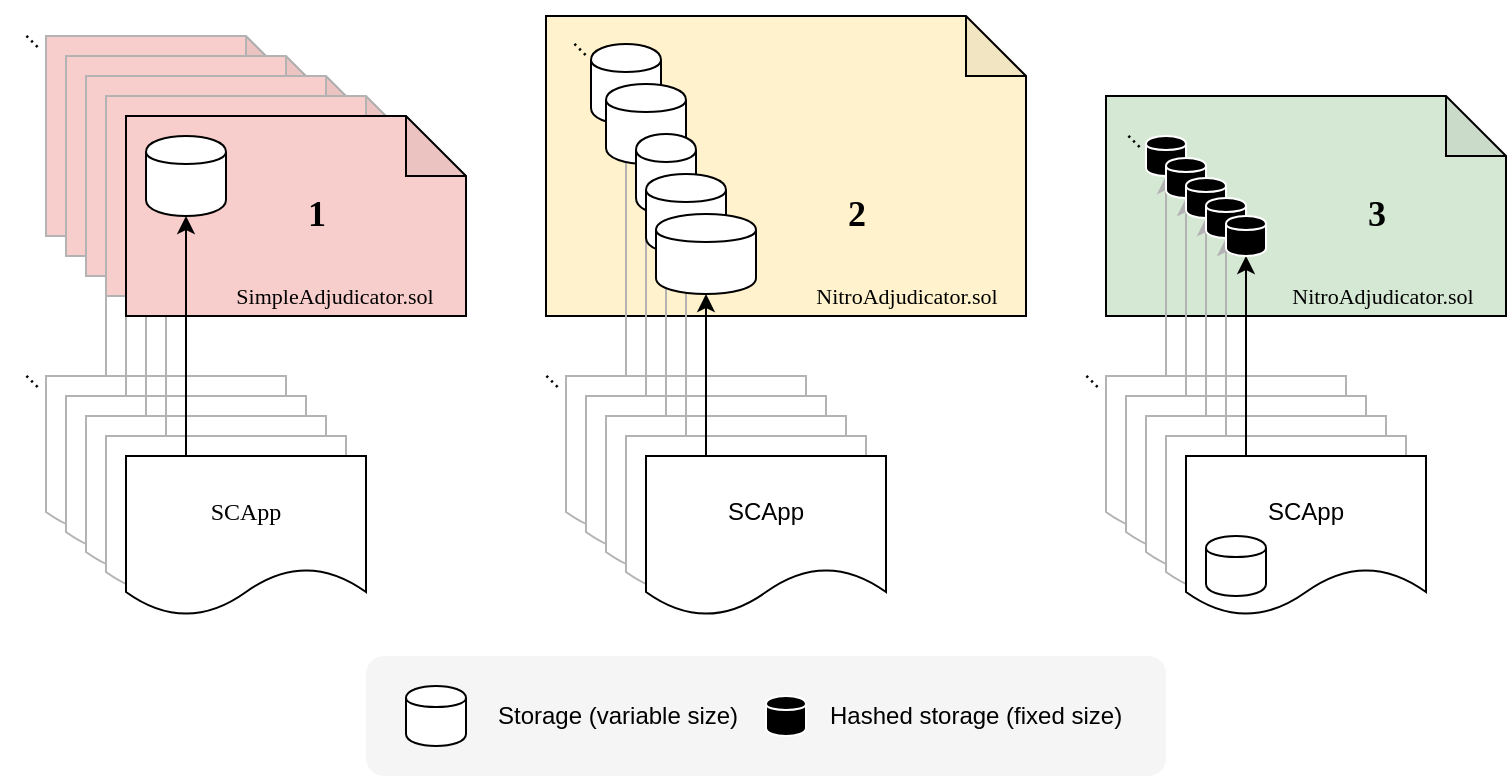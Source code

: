 <mxfile version="12.5.3" type="device"><diagram id="proBH_ECxrK8ScIWbPJa" name="Page-1"><mxGraphModel dx="1699" dy="593" grid="1" gridSize="10" guides="1" tooltips="1" connect="1" arrows="1" fold="1" page="1" pageScale="1" pageWidth="1169" pageHeight="827" math="0" shadow="0"><root><mxCell id="0"/><mxCell id="1" parent="0"/><mxCell id="oZqC1XLYsWGLaMZv1zHH-13" value="" style="rounded=1;whiteSpace=wrap;html=1;fontFamily=Verdana;fontSize=11;fillColor=#f5f5f5;strokeColor=none;fontColor=#333333;" parent="1" vertex="1"><mxGeometry x="180" y="330" width="400" height="60" as="geometry"/></mxCell><mxCell id="wkEUSmh4Drj9-xbI2eUJ-144" value="" style="shape=note;whiteSpace=wrap;html=1;backgroundOutline=1;darkOpacity=0.05;align=right;fillColor=#d5e8d4;strokeColor=#000000;" parent="1" vertex="1"><mxGeometry x="550" y="50" width="200" height="110" as="geometry"/></mxCell><mxCell id="wkEUSmh4Drj9-xbI2eUJ-1" value="" style="shape=note;whiteSpace=wrap;html=1;backgroundOutline=1;darkOpacity=0.05;fillColor=#f8cecc;strokeColor=#B3B3B3;" parent="1" vertex="1"><mxGeometry x="20" y="20" width="130" height="100" as="geometry"/></mxCell><mxCell id="wkEUSmh4Drj9-xbI2eUJ-7" value="" style="shape=document;whiteSpace=wrap;html=1;boundedLbl=1;strokeColor=#B3B3B3;" parent="1" vertex="1"><mxGeometry x="20" y="190" width="120" height="80" as="geometry"/></mxCell><mxCell id="wkEUSmh4Drj9-xbI2eUJ-15" value="" style="endArrow=classic;html=1;entryX=0;entryY=1;entryDx=0;entryDy=0;entryPerimeter=0;strokeColor=#B3B3B3;" parent="1" edge="1"><mxGeometry width="50" height="50" relative="1" as="geometry"><mxPoint x="50" y="190" as="sourcePoint"/><mxPoint x="50" y="120" as="targetPoint"/></mxGeometry></mxCell><mxCell id="wkEUSmh4Drj9-xbI2eUJ-68" value="" style="shape=cylinder;whiteSpace=wrap;html=1;boundedLbl=1;backgroundOutline=1;" parent="1" vertex="1"><mxGeometry x="30" y="70" width="40" height="40" as="geometry"/></mxCell><mxCell id="wkEUSmh4Drj9-xbI2eUJ-69" value="" style="shape=cylinder;whiteSpace=wrap;html=1;boundedLbl=1;backgroundOutline=1;" parent="1" vertex="1"><mxGeometry x="40" y="200" width="20" height="30" as="geometry"/></mxCell><mxCell id="wkEUSmh4Drj9-xbI2eUJ-72" value="" style="shape=note;whiteSpace=wrap;html=1;backgroundOutline=1;darkOpacity=0.05;align=right;fillColor=#fff2cc;strokeColor=#000000;" parent="1" vertex="1"><mxGeometry x="270" y="10" width="240" height="150" as="geometry"/></mxCell><mxCell id="oZqC1XLYsWGLaMZv1zHH-14" style="edgeStyle=orthogonalEdgeStyle;rounded=0;orthogonalLoop=1;jettySize=auto;html=1;exitX=0.25;exitY=0;exitDx=0;exitDy=0;fontFamily=Verdana;fontSize=11;strokeColor=#B3B3B3;" parent="1" source="wkEUSmh4Drj9-xbI2eUJ-73" target="wkEUSmh4Drj9-xbI2eUJ-127" edge="1"><mxGeometry relative="1" as="geometry"/></mxCell><mxCell id="wkEUSmh4Drj9-xbI2eUJ-73" value="" style="shape=document;whiteSpace=wrap;html=1;boundedLbl=1;strokeColor=#B3B3B3;" parent="1" vertex="1"><mxGeometry x="280" y="190" width="120" height="80" as="geometry"/></mxCell><mxCell id="wkEUSmh4Drj9-xbI2eUJ-76" value="" style="shape=cylinder;whiteSpace=wrap;html=1;boundedLbl=1;backgroundOutline=1;" parent="1" vertex="1"><mxGeometry x="300" y="200" width="20" height="30" as="geometry"/></mxCell><mxCell id="wkEUSmh4Drj9-xbI2eUJ-77" value="" style="shape=note;whiteSpace=wrap;html=1;backgroundOutline=1;darkOpacity=0.05;fillColor=#f8cecc;strokeColor=#B3B3B3;" parent="1" vertex="1"><mxGeometry x="30" y="30" width="140" height="100" as="geometry"/></mxCell><mxCell id="wkEUSmh4Drj9-xbI2eUJ-78" value="" style="shape=document;whiteSpace=wrap;html=1;boundedLbl=1;strokeColor=#B3B3B3;" parent="1" vertex="1"><mxGeometry x="30" y="200" width="120" height="80" as="geometry"/></mxCell><mxCell id="wkEUSmh4Drj9-xbI2eUJ-79" value="" style="endArrow=classic;html=1;entryX=0;entryY=1;entryDx=0;entryDy=0;entryPerimeter=0;strokeColor=#B3B3B3;" parent="1" edge="1"><mxGeometry width="50" height="50" relative="1" as="geometry"><mxPoint x="60" y="200" as="sourcePoint"/><mxPoint x="60" y="130" as="targetPoint"/></mxGeometry></mxCell><mxCell id="wkEUSmh4Drj9-xbI2eUJ-80" value="" style="shape=cylinder;whiteSpace=wrap;html=1;boundedLbl=1;backgroundOutline=1;" parent="1" vertex="1"><mxGeometry x="40" y="80" width="40" height="40" as="geometry"/></mxCell><mxCell id="wkEUSmh4Drj9-xbI2eUJ-81" value="" style="shape=cylinder;whiteSpace=wrap;html=1;boundedLbl=1;backgroundOutline=1;" parent="1" vertex="1"><mxGeometry x="50" y="210" width="20" height="30" as="geometry"/></mxCell><mxCell id="wkEUSmh4Drj9-xbI2eUJ-82" value="" style="shape=note;whiteSpace=wrap;html=1;backgroundOutline=1;darkOpacity=0.05;fillColor=#f8cecc;strokeColor=#B3B3B3;" parent="1" vertex="1"><mxGeometry x="40" y="40" width="150" height="100" as="geometry"/></mxCell><mxCell id="wkEUSmh4Drj9-xbI2eUJ-83" value="" style="shape=document;whiteSpace=wrap;html=1;boundedLbl=1;strokeColor=#B3B3B3;" parent="1" vertex="1"><mxGeometry x="40" y="210" width="120" height="80" as="geometry"/></mxCell><mxCell id="wkEUSmh4Drj9-xbI2eUJ-84" value="" style="endArrow=classic;html=1;entryX=0;entryY=1;entryDx=0;entryDy=0;entryPerimeter=0;strokeColor=#B3B3B3;" parent="1" edge="1"><mxGeometry width="50" height="50" relative="1" as="geometry"><mxPoint x="70" y="210" as="sourcePoint"/><mxPoint x="70" y="140" as="targetPoint"/></mxGeometry></mxCell><mxCell id="wkEUSmh4Drj9-xbI2eUJ-85" value="" style="shape=cylinder;whiteSpace=wrap;html=1;boundedLbl=1;backgroundOutline=1;" parent="1" vertex="1"><mxGeometry x="50" y="90" width="40" height="40" as="geometry"/></mxCell><mxCell id="wkEUSmh4Drj9-xbI2eUJ-86" value="" style="shape=cylinder;whiteSpace=wrap;html=1;boundedLbl=1;backgroundOutline=1;" parent="1" vertex="1"><mxGeometry x="60" y="220" width="20" height="30" as="geometry"/></mxCell><mxCell id="wkEUSmh4Drj9-xbI2eUJ-87" value="" style="shape=note;whiteSpace=wrap;html=1;backgroundOutline=1;darkOpacity=0.05;fillColor=#f8cecc;strokeColor=#B3B3B3;" parent="1" vertex="1"><mxGeometry x="50" y="50" width="160" height="100" as="geometry"/></mxCell><mxCell id="wkEUSmh4Drj9-xbI2eUJ-88" value="" style="shape=document;whiteSpace=wrap;html=1;boundedLbl=1;strokeColor=#B3B3B3;" parent="1" vertex="1"><mxGeometry x="50" y="220" width="120" height="80" as="geometry"/></mxCell><mxCell id="wkEUSmh4Drj9-xbI2eUJ-89" value="" style="endArrow=classic;html=1;entryX=0;entryY=1;entryDx=0;entryDy=0;entryPerimeter=0;strokeColor=#B3B3B3;" parent="1" edge="1"><mxGeometry width="50" height="50" relative="1" as="geometry"><mxPoint x="80" y="220" as="sourcePoint"/><mxPoint x="80" y="150" as="targetPoint"/></mxGeometry></mxCell><mxCell id="wkEUSmh4Drj9-xbI2eUJ-90" value="" style="shape=cylinder;whiteSpace=wrap;html=1;boundedLbl=1;backgroundOutline=1;" parent="1" vertex="1"><mxGeometry x="60" y="100" width="40" height="40" as="geometry"/></mxCell><mxCell id="wkEUSmh4Drj9-xbI2eUJ-91" value="" style="shape=cylinder;whiteSpace=wrap;html=1;boundedLbl=1;backgroundOutline=1;" parent="1" vertex="1"><mxGeometry x="70" y="230" width="20" height="30" as="geometry"/></mxCell><mxCell id="wkEUSmh4Drj9-xbI2eUJ-92" value="" style="shape=note;whiteSpace=wrap;html=1;backgroundOutline=1;darkOpacity=0.05;fillColor=#f8cecc;strokeColor=#000000;" parent="1" vertex="1"><mxGeometry x="60" y="60" width="170" height="100" as="geometry"/></mxCell><mxCell id="wkEUSmh4Drj9-xbI2eUJ-93" value="&lt;font face=&quot;Verdana&quot;&gt;SCApp&lt;/font&gt;" style="shape=document;whiteSpace=wrap;html=1;boundedLbl=1;" parent="1" vertex="1"><mxGeometry x="60" y="230" width="120" height="80" as="geometry"/></mxCell><mxCell id="wkEUSmh4Drj9-xbI2eUJ-94" value="" style="endArrow=classic;html=1;entryX=0.5;entryY=1;entryDx=0;entryDy=0;" parent="1" target="wkEUSmh4Drj9-xbI2eUJ-95" edge="1"><mxGeometry width="50" height="50" relative="1" as="geometry"><mxPoint x="90" y="230" as="sourcePoint"/><mxPoint x="90" y="160" as="targetPoint"/></mxGeometry></mxCell><mxCell id="wkEUSmh4Drj9-xbI2eUJ-95" value="" style="shape=cylinder;whiteSpace=wrap;html=1;boundedLbl=1;backgroundOutline=1;" parent="1" vertex="1"><mxGeometry x="70" y="70" width="40" height="40" as="geometry"/></mxCell><mxCell id="oZqC1XLYsWGLaMZv1zHH-15" style="edgeStyle=orthogonalEdgeStyle;rounded=0;orthogonalLoop=1;jettySize=auto;html=1;exitX=0.25;exitY=0;exitDx=0;exitDy=0;fontFamily=Verdana;fontSize=11;" parent="1" source="wkEUSmh4Drj9-xbI2eUJ-131" target="wkEUSmh4Drj9-xbI2eUJ-128" edge="1"><mxGeometry relative="1" as="geometry"/></mxCell><mxCell id="wkEUSmh4Drj9-xbI2eUJ-97" value="" style="shape=document;whiteSpace=wrap;html=1;boundedLbl=1;strokeColor=#B3B3B3;" parent="1" vertex="1"><mxGeometry x="290" y="200" width="120" height="80" as="geometry"/></mxCell><mxCell id="wkEUSmh4Drj9-xbI2eUJ-99" value="" style="shape=cylinder;whiteSpace=wrap;html=1;boundedLbl=1;backgroundOutline=1;" parent="1" vertex="1"><mxGeometry x="310" y="210" width="20" height="30" as="geometry"/></mxCell><mxCell id="oZqC1XLYsWGLaMZv1zHH-16" style="edgeStyle=orthogonalEdgeStyle;rounded=0;orthogonalLoop=1;jettySize=auto;html=1;exitX=0.25;exitY=0;exitDx=0;exitDy=0;entryX=0.5;entryY=1;entryDx=0;entryDy=0;fontFamily=Verdana;fontSize=11;strokeColor=#B3B3B3;" parent="1" source="wkEUSmh4Drj9-xbI2eUJ-100" target="wkEUSmh4Drj9-xbI2eUJ-129" edge="1"><mxGeometry relative="1" as="geometry"/></mxCell><mxCell id="wkEUSmh4Drj9-xbI2eUJ-100" value="" style="shape=document;whiteSpace=wrap;html=1;boundedLbl=1;strokeColor=#B3B3B3;" parent="1" vertex="1"><mxGeometry x="300" y="210" width="120" height="80" as="geometry"/></mxCell><mxCell id="wkEUSmh4Drj9-xbI2eUJ-102" value="" style="shape=cylinder;whiteSpace=wrap;html=1;boundedLbl=1;backgroundOutline=1;" parent="1" vertex="1"><mxGeometry x="320" y="220" width="20" height="30" as="geometry"/></mxCell><mxCell id="oZqC1XLYsWGLaMZv1zHH-17" style="edgeStyle=orthogonalEdgeStyle;rounded=0;orthogonalLoop=1;jettySize=auto;html=1;exitX=0.25;exitY=0;exitDx=0;exitDy=0;fontFamily=Verdana;fontSize=11;strokeColor=#B3B3B3;" parent="1" source="wkEUSmh4Drj9-xbI2eUJ-103" target="wkEUSmh4Drj9-xbI2eUJ-130" edge="1"><mxGeometry relative="1" as="geometry"/></mxCell><mxCell id="wkEUSmh4Drj9-xbI2eUJ-103" value="" style="shape=document;whiteSpace=wrap;html=1;boundedLbl=1;strokeColor=#B3B3B3;" parent="1" vertex="1"><mxGeometry x="310" y="220" width="120" height="80" as="geometry"/></mxCell><mxCell id="wkEUSmh4Drj9-xbI2eUJ-105" value="" style="shape=cylinder;whiteSpace=wrap;html=1;boundedLbl=1;backgroundOutline=1;" parent="1" vertex="1"><mxGeometry x="330" y="230" width="20" height="30" as="geometry"/></mxCell><mxCell id="oZqC1XLYsWGLaMZv1zHH-18" style="edgeStyle=orthogonalEdgeStyle;rounded=0;orthogonalLoop=1;jettySize=auto;html=1;exitX=0.25;exitY=0;exitDx=0;exitDy=0;entryX=0.5;entryY=1;entryDx=0;entryDy=0;fontFamily=Verdana;fontSize=11;" parent="1" source="wkEUSmh4Drj9-xbI2eUJ-106" target="wkEUSmh4Drj9-xbI2eUJ-131" edge="1"><mxGeometry relative="1" as="geometry"/></mxCell><mxCell id="wkEUSmh4Drj9-xbI2eUJ-106" value="SCApp" style="shape=document;whiteSpace=wrap;html=1;boundedLbl=1;" parent="1" vertex="1"><mxGeometry x="320" y="230" width="120" height="80" as="geometry"/></mxCell><mxCell id="wkEUSmh4Drj9-xbI2eUJ-110" value="" style="shape=document;whiteSpace=wrap;html=1;boundedLbl=1;strokeColor=#B3B3B3;" parent="1" vertex="1"><mxGeometry x="550" y="190" width="120" height="80" as="geometry"/></mxCell><mxCell id="wkEUSmh4Drj9-xbI2eUJ-111" value="" style="endArrow=classic;html=1;strokeColor=#B3B3B3;" parent="1" target="wkEUSmh4Drj9-xbI2eUJ-139" edge="1"><mxGeometry width="50" height="50" relative="1" as="geometry"><mxPoint x="580" y="190" as="sourcePoint"/><mxPoint x="580" y="170" as="targetPoint"/></mxGeometry></mxCell><mxCell id="wkEUSmh4Drj9-xbI2eUJ-113" value="" style="shape=cylinder;whiteSpace=wrap;html=1;boundedLbl=1;backgroundOutline=1;" parent="1" vertex="1"><mxGeometry x="570" y="200" width="20" height="30" as="geometry"/></mxCell><mxCell id="wkEUSmh4Drj9-xbI2eUJ-114" value="" style="shape=document;whiteSpace=wrap;html=1;boundedLbl=1;strokeColor=#B3B3B3;" parent="1" vertex="1"><mxGeometry x="560" y="200" width="120" height="80" as="geometry"/></mxCell><mxCell id="wkEUSmh4Drj9-xbI2eUJ-115" value="" style="endArrow=classic;html=1;entryX=0.5;entryY=1;entryDx=0;entryDy=0;strokeColor=#B3B3B3;" parent="1" target="wkEUSmh4Drj9-xbI2eUJ-140" edge="1"><mxGeometry width="50" height="50" relative="1" as="geometry"><mxPoint x="590" y="200" as="sourcePoint"/><mxPoint x="590" y="170" as="targetPoint"/></mxGeometry></mxCell><mxCell id="wkEUSmh4Drj9-xbI2eUJ-116" value="" style="shape=cylinder;whiteSpace=wrap;html=1;boundedLbl=1;backgroundOutline=1;" parent="1" vertex="1"><mxGeometry x="580" y="210" width="20" height="30" as="geometry"/></mxCell><mxCell id="wkEUSmh4Drj9-xbI2eUJ-117" value="" style="shape=document;whiteSpace=wrap;html=1;boundedLbl=1;strokeColor=#B3B3B3;" parent="1" vertex="1"><mxGeometry x="570" y="210" width="120" height="80" as="geometry"/></mxCell><mxCell id="wkEUSmh4Drj9-xbI2eUJ-118" value="" style="endArrow=classic;html=1;entryX=0.5;entryY=1;entryDx=0;entryDy=0;strokeColor=#B3B3B3;" parent="1" target="wkEUSmh4Drj9-xbI2eUJ-141" edge="1"><mxGeometry width="50" height="50" relative="1" as="geometry"><mxPoint x="600" y="210" as="sourcePoint"/><mxPoint x="600" y="170" as="targetPoint"/></mxGeometry></mxCell><mxCell id="wkEUSmh4Drj9-xbI2eUJ-119" value="" style="shape=cylinder;whiteSpace=wrap;html=1;boundedLbl=1;backgroundOutline=1;" parent="1" vertex="1"><mxGeometry x="590" y="220" width="20" height="30" as="geometry"/></mxCell><mxCell id="wkEUSmh4Drj9-xbI2eUJ-120" value="" style="shape=document;whiteSpace=wrap;html=1;boundedLbl=1;strokeColor=#B3B3B3;" parent="1" vertex="1"><mxGeometry x="580" y="220" width="120" height="80" as="geometry"/></mxCell><mxCell id="wkEUSmh4Drj9-xbI2eUJ-121" value="" style="endArrow=classic;html=1;strokeColor=#B3B3B3;" parent="1" target="wkEUSmh4Drj9-xbI2eUJ-142" edge="1"><mxGeometry width="50" height="50" relative="1" as="geometry"><mxPoint x="610" y="220" as="sourcePoint"/><mxPoint x="610" y="170" as="targetPoint"/></mxGeometry></mxCell><mxCell id="wkEUSmh4Drj9-xbI2eUJ-122" value="" style="shape=cylinder;whiteSpace=wrap;html=1;boundedLbl=1;backgroundOutline=1;" parent="1" vertex="1"><mxGeometry x="600" y="230" width="20" height="30" as="geometry"/></mxCell><mxCell id="wkEUSmh4Drj9-xbI2eUJ-123" value="SCApp" style="shape=document;whiteSpace=wrap;html=1;boundedLbl=1;" parent="1" vertex="1"><mxGeometry x="590" y="230" width="120" height="80" as="geometry"/></mxCell><mxCell id="wkEUSmh4Drj9-xbI2eUJ-124" value="" style="endArrow=classic;html=1;entryX=0.5;entryY=1;entryDx=0;entryDy=0;strokeColor=#000000;" parent="1" target="wkEUSmh4Drj9-xbI2eUJ-143" edge="1"><mxGeometry width="50" height="50" relative="1" as="geometry"><mxPoint x="620" y="230" as="sourcePoint"/><mxPoint x="620" y="170" as="targetPoint"/></mxGeometry></mxCell><mxCell id="wkEUSmh4Drj9-xbI2eUJ-126" value="" style="shape=cylinder;whiteSpace=wrap;html=1;boundedLbl=1;backgroundOutline=1;" parent="1" vertex="1"><mxGeometry x="600" y="270" width="30" height="30" as="geometry"/></mxCell><mxCell id="wkEUSmh4Drj9-xbI2eUJ-127" value="" style="shape=cylinder;whiteSpace=wrap;html=1;boundedLbl=1;backgroundOutline=1;" parent="1" vertex="1"><mxGeometry x="292.5" y="24" width="35" height="40" as="geometry"/></mxCell><mxCell id="wkEUSmh4Drj9-xbI2eUJ-128" value="" style="shape=cylinder;whiteSpace=wrap;html=1;boundedLbl=1;backgroundOutline=1;" parent="1" vertex="1"><mxGeometry x="300" y="44" width="40" height="40" as="geometry"/></mxCell><mxCell id="wkEUSmh4Drj9-xbI2eUJ-139" value="" style="shape=cylinder;whiteSpace=wrap;html=1;boundedLbl=1;backgroundOutline=1;fillColor=#000000;strokeColor=#FFFFFF;" parent="1" vertex="1"><mxGeometry x="570" y="70" width="20" height="20" as="geometry"/></mxCell><mxCell id="wkEUSmh4Drj9-xbI2eUJ-140" value="" style="shape=cylinder;whiteSpace=wrap;html=1;boundedLbl=1;backgroundOutline=1;fillColor=#000000;strokeColor=#FFFFFF;" parent="1" vertex="1"><mxGeometry x="580" y="81" width="20" height="20" as="geometry"/></mxCell><mxCell id="wkEUSmh4Drj9-xbI2eUJ-141" value="" style="shape=cylinder;whiteSpace=wrap;html=1;boundedLbl=1;backgroundOutline=1;fillColor=#000000;strokeColor=#FFFFFF;" parent="1" vertex="1"><mxGeometry x="590" y="91" width="20" height="20" as="geometry"/></mxCell><mxCell id="wkEUSmh4Drj9-xbI2eUJ-142" value="" style="shape=cylinder;whiteSpace=wrap;html=1;boundedLbl=1;backgroundOutline=1;fillColor=#000000;strokeColor=#FFFFFF;" parent="1" vertex="1"><mxGeometry x="600" y="101" width="20" height="20" as="geometry"/></mxCell><mxCell id="wkEUSmh4Drj9-xbI2eUJ-143" value="" style="shape=cylinder;whiteSpace=wrap;html=1;boundedLbl=1;backgroundOutline=1;fillColor=#000000;strokeColor=#FFFFFF;" parent="1" vertex="1"><mxGeometry x="610" y="110" width="20" height="20" as="geometry"/></mxCell><mxCell id="wkEUSmh4Drj9-xbI2eUJ-147" value="SimpleAdjudicator.sol" style="text;html=1;align=center;verticalAlign=middle;resizable=0;points=[];autosize=1;fontFamily=Verdana;fontSize=11;" parent="1" vertex="1"><mxGeometry x="94" y="140" width="140" height="20" as="geometry"/></mxCell><mxCell id="wkEUSmh4Drj9-xbI2eUJ-148" value="..." style="text;html=1;align=center;verticalAlign=middle;resizable=0;points=[];autosize=1;rotation=45;" parent="1" vertex="1"><mxGeometry x="274" y="14" width="30" height="20" as="geometry"/></mxCell><mxCell id="wkEUSmh4Drj9-xbI2eUJ-149" value="..." style="text;html=1;align=center;verticalAlign=middle;resizable=0;points=[];autosize=1;rotation=45;" parent="1" vertex="1"><mxGeometry x="260" y="180" width="30" height="20" as="geometry"/></mxCell><mxCell id="wkEUSmh4Drj9-xbI2eUJ-150" value="..." style="text;html=1;align=center;verticalAlign=middle;resizable=0;points=[];autosize=1;rotation=45;" parent="1" vertex="1"><mxGeometry y="180" width="30" height="20" as="geometry"/></mxCell><mxCell id="wkEUSmh4Drj9-xbI2eUJ-151" value="..." style="text;html=1;align=center;verticalAlign=middle;resizable=0;points=[];autosize=1;rotation=45;" parent="1" vertex="1"><mxGeometry y="10" width="30" height="20" as="geometry"/></mxCell><mxCell id="wkEUSmh4Drj9-xbI2eUJ-152" value="..." style="text;html=1;align=center;verticalAlign=middle;resizable=0;points=[];autosize=1;rotation=45;" parent="1" vertex="1"><mxGeometry x="551" y="60" width="30" height="20" as="geometry"/></mxCell><mxCell id="wkEUSmh4Drj9-xbI2eUJ-153" value="..." style="text;html=1;align=center;verticalAlign=middle;resizable=0;points=[];autosize=1;rotation=45;" parent="1" vertex="1"><mxGeometry x="530" y="180" width="30" height="20" as="geometry"/></mxCell><mxCell id="wkEUSmh4Drj9-xbI2eUJ-155" value="" style="shape=cylinder;whiteSpace=wrap;html=1;boundedLbl=1;backgroundOutline=1;strokeColor=#FFFFFF;fillColor=#000000;verticalAlign=middle;" parent="1" vertex="1"><mxGeometry x="380" y="350" width="20" height="20" as="geometry"/></mxCell><mxCell id="wkEUSmh4Drj9-xbI2eUJ-156" value="Hashed storage (fixed size)" style="text;html=1;align=left;verticalAlign=middle;resizable=0;points=[];autosize=1;" parent="1" vertex="1"><mxGeometry x="410" y="350" width="160" height="20" as="geometry"/></mxCell><mxCell id="wkEUSmh4Drj9-xbI2eUJ-159" value="" style="shape=cylinder;whiteSpace=wrap;html=1;boundedLbl=1;backgroundOutline=1;verticalAlign=middle;" parent="1" vertex="1"><mxGeometry x="200" y="345" width="30" height="30" as="geometry"/></mxCell><mxCell id="wkEUSmh4Drj9-xbI2eUJ-160" value="Storage (variable size)" style="text;html=1;align=left;verticalAlign=middle;resizable=0;points=[];autosize=1;" parent="1" vertex="1"><mxGeometry x="244" y="350" width="140" height="20" as="geometry"/></mxCell><mxCell id="oZqC1XLYsWGLaMZv1zHH-4" value="NitroAdjudicator.sol" style="text;html=1;align=center;verticalAlign=middle;resizable=0;points=[];autosize=1;fontFamily=Verdana;fontSize=11;" parent="1" vertex="1"><mxGeometry x="390" y="140" width="120" height="20" as="geometry"/></mxCell><mxCell id="oZqC1XLYsWGLaMZv1zHH-5" value="NitroAdjudicator.sol" style="text;html=1;align=center;verticalAlign=middle;resizable=0;points=[];autosize=1;fontFamily=Verdana;fontSize=11;" parent="1" vertex="1"><mxGeometry x="628" y="140" width="120" height="20" as="geometry"/></mxCell><mxCell id="oZqC1XLYsWGLaMZv1zHH-20" style="edgeStyle=orthogonalEdgeStyle;rounded=0;orthogonalLoop=1;jettySize=auto;html=1;exitX=0.25;exitY=0;exitDx=0;exitDy=0;fontFamily=Verdana;fontSize=11;entryX=0.5;entryY=1;entryDx=0;entryDy=0;strokeColor=#B3B3B3;" parent="1" source="wkEUSmh4Drj9-xbI2eUJ-97" target="wkEUSmh4Drj9-xbI2eUJ-128" edge="1"><mxGeometry relative="1" as="geometry"><mxPoint x="320.286" y="200" as="sourcePoint"/><mxPoint x="320.286" y="84" as="targetPoint"/></mxGeometry></mxCell><mxCell id="wkEUSmh4Drj9-xbI2eUJ-129" value="" style="shape=cylinder;whiteSpace=wrap;html=1;boundedLbl=1;backgroundOutline=1;" parent="1" vertex="1"><mxGeometry x="315" y="69" width="30" height="40" as="geometry"/></mxCell><mxCell id="wkEUSmh4Drj9-xbI2eUJ-130" value="" style="shape=cylinder;whiteSpace=wrap;html=1;boundedLbl=1;backgroundOutline=1;" parent="1" vertex="1"><mxGeometry x="320" y="89" width="40" height="40" as="geometry"/></mxCell><mxCell id="wkEUSmh4Drj9-xbI2eUJ-131" value="" style="shape=cylinder;whiteSpace=wrap;html=1;boundedLbl=1;backgroundOutline=1;" parent="1" vertex="1"><mxGeometry x="325" y="109" width="50" height="40" as="geometry"/></mxCell><mxCell id="oZqC1XLYsWGLaMZv1zHH-21" value="1" style="text;html=1;align=center;verticalAlign=middle;resizable=0;points=[];autosize=1;fontSize=18;fontFamily=Verdana;fontStyle=1" parent="1" vertex="1"><mxGeometry x="140" y="94" width="30" height="30" as="geometry"/></mxCell><mxCell id="oZqC1XLYsWGLaMZv1zHH-23" value="2" style="text;html=1;align=center;verticalAlign=middle;resizable=0;points=[];autosize=1;fontSize=18;fontFamily=Verdana;fontStyle=1" parent="1" vertex="1"><mxGeometry x="410" y="94.0" width="30" height="30" as="geometry"/></mxCell><mxCell id="oZqC1XLYsWGLaMZv1zHH-24" value="3" style="text;html=1;align=center;verticalAlign=middle;resizable=0;points=[];autosize=1;fontSize=18;fontFamily=Verdana;fontStyle=1" parent="1" vertex="1"><mxGeometry x="670" y="94" width="30" height="30" as="geometry"/></mxCell></root></mxGraphModel></diagram></mxfile>